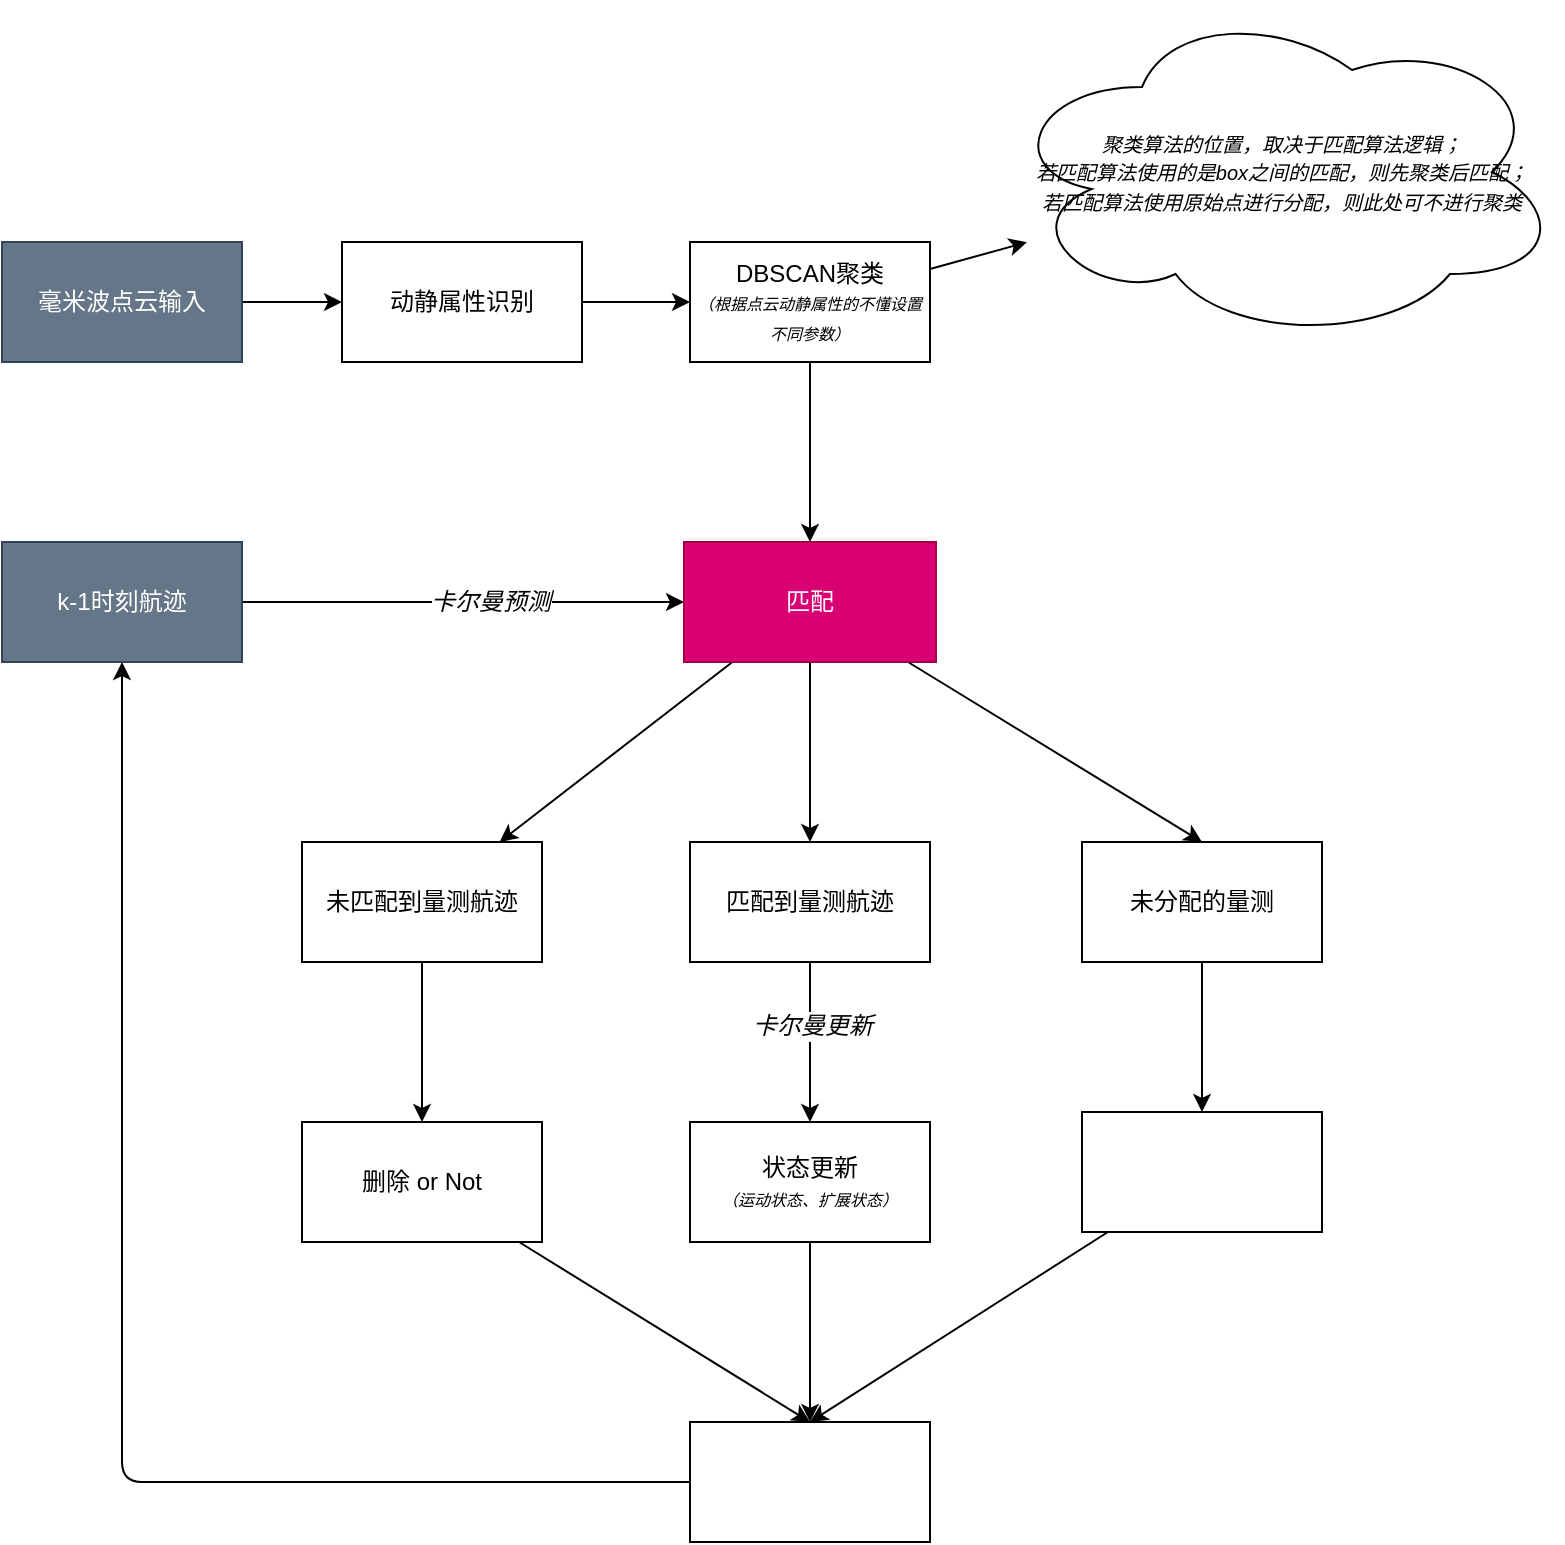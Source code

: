 <mxfile>
    <diagram id="G8EE4hoPrbvLZ1Pueke-" name="第 1 页">
        <mxGraphModel dx="1153" dy="836" grid="1" gridSize="10" guides="1" tooltips="1" connect="1" arrows="1" fold="1" page="1" pageScale="1" pageWidth="827" pageHeight="1169" math="0" shadow="0">
            <root>
                <mxCell id="0"/>
                <mxCell id="1" parent="0"/>
                <mxCell id="4" value="" style="edgeStyle=none;html=1;" parent="1" source="2" target="3" edge="1">
                    <mxGeometry relative="1" as="geometry"/>
                </mxCell>
                <mxCell id="2" value="毫米波点云输入" style="rounded=0;whiteSpace=wrap;html=1;fillColor=#647687;fontColor=#ffffff;strokeColor=#314354;" parent="1" vertex="1">
                    <mxGeometry x="20" y="300" width="120" height="60" as="geometry"/>
                </mxCell>
                <mxCell id="11" style="edgeStyle=none;html=1;entryX=0;entryY=0.5;entryDx=0;entryDy=0;fontSize=8;" parent="1" source="3" target="7" edge="1">
                    <mxGeometry relative="1" as="geometry"/>
                </mxCell>
                <mxCell id="3" value="动静属性识别" style="rounded=0;whiteSpace=wrap;html=1;" parent="1" vertex="1">
                    <mxGeometry x="190" y="300" width="120" height="60" as="geometry"/>
                </mxCell>
                <mxCell id="13" value="" style="edgeStyle=none;html=1;fontSize=8;entryX=0.5;entryY=0;entryDx=0;entryDy=0;" parent="1" source="7" target="15" edge="1">
                    <mxGeometry relative="1" as="geometry">
                        <mxPoint x="424" y="440" as="targetPoint"/>
                    </mxGeometry>
                </mxCell>
                <mxCell id="japhzAxD_WQ9CE1aB3d5-37" value="" style="edgeStyle=none;html=1;fontSize=12;fontColor=#FFFFFF;" parent="1" source="7" target="japhzAxD_WQ9CE1aB3d5-36" edge="1">
                    <mxGeometry relative="1" as="geometry"/>
                </mxCell>
                <mxCell id="7" value="DBSCAN聚类&lt;br&gt;&lt;i&gt;&lt;font style=&quot;font-size: 8px;&quot;&gt;（根据点云动静属性的不懂设置不同参数）&lt;/font&gt;&lt;/i&gt;" style="whiteSpace=wrap;html=1;rounded=0;" parent="1" vertex="1">
                    <mxGeometry x="364" y="300" width="120" height="60" as="geometry"/>
                </mxCell>
                <mxCell id="16" value="" style="edgeStyle=none;html=1;fontSize=8;" parent="1" source="14" target="15" edge="1">
                    <mxGeometry relative="1" as="geometry"/>
                </mxCell>
                <mxCell id="17" value="卡尔曼预测" style="edgeLabel;html=1;align=center;verticalAlign=middle;resizable=0;points=[];fontSize=12;fontStyle=2" parent="16" vertex="1" connectable="0">
                    <mxGeometry x="0.121" relative="1" as="geometry">
                        <mxPoint as="offset"/>
                    </mxGeometry>
                </mxCell>
                <mxCell id="14" value="k-1时刻航迹" style="rounded=0;whiteSpace=wrap;html=1;fillColor=#647687;fontColor=#ffffff;strokeColor=#314354;" parent="1" vertex="1">
                    <mxGeometry x="20" y="450" width="120" height="60" as="geometry"/>
                </mxCell>
                <mxCell id="21" value="" style="edgeStyle=none;html=1;fontSize=12;fontColor=#FF3333;" parent="1" source="15" target="20" edge="1">
                    <mxGeometry relative="1" as="geometry"/>
                </mxCell>
                <mxCell id="23" style="edgeStyle=none;html=1;entryX=0.5;entryY=0;entryDx=0;entryDy=0;fontSize=12;fontColor=#FF3333;" parent="1" source="15" target="22" edge="1">
                    <mxGeometry relative="1" as="geometry"/>
                </mxCell>
                <mxCell id="24" style="edgeStyle=none;html=1;entryX=0.5;entryY=0;entryDx=0;entryDy=0;fontSize=12;fontColor=#FF3333;" parent="1" source="15" target="18" edge="1">
                    <mxGeometry relative="1" as="geometry"/>
                </mxCell>
                <UserObject label="匹配" link="data:page/id,eW9yCOuohGs1PNylHlxb" id="15">
                    <mxCell style="whiteSpace=wrap;html=1;rounded=0;fillColor=#d80073;fontColor=#ffffff;strokeColor=#A50040;" parent="1" vertex="1">
                        <mxGeometry x="361" y="450" width="126" height="60" as="geometry"/>
                    </mxCell>
                </UserObject>
                <mxCell id="29" value="" style="edgeStyle=none;html=1;fontSize=12;fontColor=#FFFFFF;" parent="1" source="18" target="28" edge="1">
                    <mxGeometry relative="1" as="geometry"/>
                </mxCell>
                <mxCell id="38" value="&lt;span style=&quot;font-style: italic;&quot;&gt;卡尔曼更新&lt;br&gt;&lt;/span&gt;" style="edgeLabel;html=1;align=center;verticalAlign=middle;resizable=0;points=[];fontSize=12;" vertex="1" connectable="0" parent="29">
                    <mxGeometry x="-0.197" y="1" relative="1" as="geometry">
                        <mxPoint as="offset"/>
                    </mxGeometry>
                </mxCell>
                <mxCell id="18" value="匹配到量测航迹" style="whiteSpace=wrap;html=1;rounded=0;" parent="1" vertex="1">
                    <mxGeometry x="364" y="600" width="120" height="60" as="geometry"/>
                </mxCell>
                <mxCell id="26" value="" style="edgeStyle=none;html=1;fontSize=12;fontColor=#FF3333;" parent="1" source="20" target="25" edge="1">
                    <mxGeometry relative="1" as="geometry"/>
                </mxCell>
                <mxCell id="20" value="未匹配到量测航迹" style="rounded=0;whiteSpace=wrap;html=1;" parent="1" vertex="1">
                    <mxGeometry x="170" y="600" width="120" height="60" as="geometry"/>
                </mxCell>
                <mxCell id="30" style="edgeStyle=none;html=1;fontSize=8;fontColor=#FFFFFF;" parent="1" source="22" target="27" edge="1">
                    <mxGeometry relative="1" as="geometry"/>
                </mxCell>
                <mxCell id="22" value="未分配的量测" style="whiteSpace=wrap;html=1;rounded=0;" parent="1" vertex="1">
                    <mxGeometry x="560" y="600" width="120" height="60" as="geometry"/>
                </mxCell>
                <mxCell id="34" style="edgeStyle=none;html=1;entryX=0.5;entryY=0;entryDx=0;entryDy=0;fontSize=8;fontColor=#FFFFFF;" parent="1" source="25" target="33" edge="1">
                    <mxGeometry relative="1" as="geometry"/>
                </mxCell>
                <mxCell id="25" value="删除 or Not" style="rounded=0;whiteSpace=wrap;html=1;" parent="1" vertex="1">
                    <mxGeometry x="170" y="740" width="120" height="60" as="geometry"/>
                </mxCell>
                <mxCell id="36" style="edgeStyle=none;html=1;entryX=0.5;entryY=0;entryDx=0;entryDy=0;fontSize=8;fontColor=#FFFFFF;" parent="1" source="27" target="33" edge="1">
                    <mxGeometry relative="1" as="geometry"/>
                </mxCell>
                <mxCell id="27" value="&lt;font color=&quot;#ffffff&quot;&gt;起始临时航迹&lt;/font&gt;" style="whiteSpace=wrap;html=1;rounded=0;fontSize=12;fontColor=#FF3333;" parent="1" vertex="1">
                    <mxGeometry x="560" y="735" width="120" height="60" as="geometry"/>
                </mxCell>
                <mxCell id="35" style="edgeStyle=none;html=1;entryX=0.5;entryY=0;entryDx=0;entryDy=0;fontSize=8;fontColor=#FFFFFF;" parent="1" source="28" target="33" edge="1">
                    <mxGeometry relative="1" as="geometry"/>
                </mxCell>
                <mxCell id="28" value="状态更新&lt;br&gt;&lt;i&gt;&lt;font style=&quot;font-size: 8px;&quot;&gt;（运动状态、扩展状态）&lt;/font&gt;&lt;/i&gt;" style="rounded=0;whiteSpace=wrap;html=1;" parent="1" vertex="1">
                    <mxGeometry x="364" y="740" width="120" height="60" as="geometry"/>
                </mxCell>
                <mxCell id="37" style="edgeStyle=none;html=1;entryX=0.5;entryY=1;entryDx=0;entryDy=0;fontSize=12;" edge="1" parent="1" source="33" target="14">
                    <mxGeometry relative="1" as="geometry">
                        <Array as="points">
                            <mxPoint x="80" y="920"/>
                        </Array>
                    </mxGeometry>
                </mxCell>
                <mxCell id="33" value="k时刻航迹汇总" style="whiteSpace=wrap;html=1;fontSize=12;fontColor=#FFFFFF;" parent="1" vertex="1">
                    <mxGeometry x="364" y="890" width="120" height="60" as="geometry"/>
                </mxCell>
                <mxCell id="japhzAxD_WQ9CE1aB3d5-36" value="&lt;font style=&quot;font-size: 10px;&quot;&gt;&lt;i&gt;聚类算法的位置，取决于匹配算法逻辑；&lt;br&gt;若匹配算法使用的是box之间的匹配，则先聚类后匹配；&lt;br&gt;若匹配算法使用原始点进行分配，则此处可不进行聚类&lt;/i&gt;&lt;/font&gt;" style="ellipse;shape=cloud;whiteSpace=wrap;html=1;rounded=0;" parent="1" vertex="1">
                    <mxGeometry x="520" y="180" width="280" height="170" as="geometry"/>
                </mxCell>
            </root>
        </mxGraphModel>
    </diagram>
    <diagram id="eW9yCOuohGs1PNylHlxb" name="第 2 页">
        <mxGraphModel dx="945" dy="455" grid="1" gridSize="10" guides="1" tooltips="1" connect="1" arrows="1" fold="1" page="1" pageScale="1" pageWidth="827" pageHeight="1169" math="0" shadow="0">
            <root>
                <mxCell id="0"/>
                <mxCell id="1" parent="0"/>
                <mxCell id="VRK3LSsC8T3KTdVzUwHF-1" value="&lt;font style=&quot;font-size: 12px;&quot;&gt;毫米波雷达匹配算法&lt;/font&gt;" style="whiteSpace=wrap;html=1;fontSize=8;fontColor=#FFFFFF;" vertex="1" parent="1">
                    <mxGeometry x="10" y="80" width="120" height="60" as="geometry"/>
                </mxCell>
            </root>
        </mxGraphModel>
    </diagram>
</mxfile>
